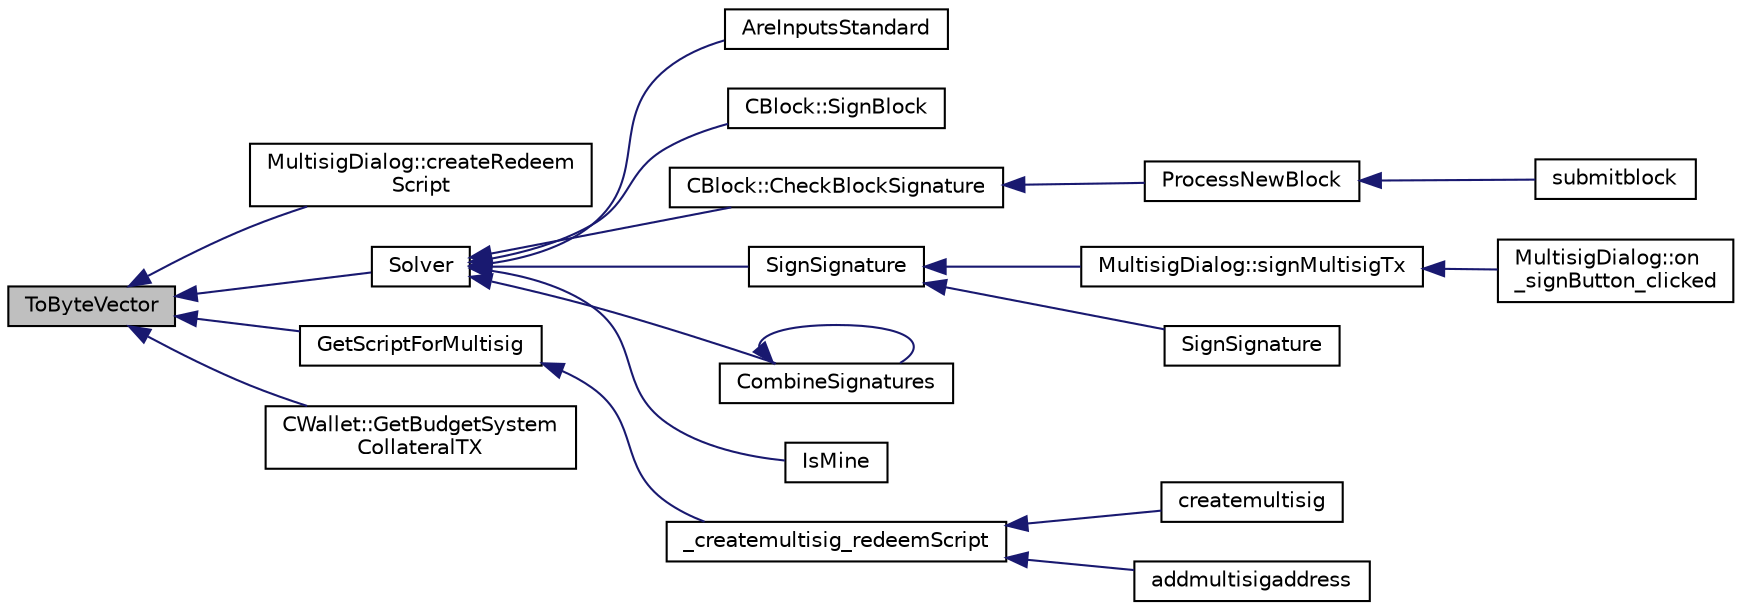 digraph "ToByteVector"
{
  edge [fontname="Helvetica",fontsize="10",labelfontname="Helvetica",labelfontsize="10"];
  node [fontname="Helvetica",fontsize="10",shape=record];
  rankdir="LR";
  Node30 [label="ToByteVector",height=0.2,width=0.4,color="black", fillcolor="grey75", style="filled", fontcolor="black"];
  Node30 -> Node31 [dir="back",color="midnightblue",fontsize="10",style="solid",fontname="Helvetica"];
  Node31 [label="MultisigDialog::createRedeem\lScript",height=0.2,width=0.4,color="black", fillcolor="white", style="filled",URL="$class_multisig_dialog.html#a855bc7e7c77ab68f0cb5f9f62f4abf90"];
  Node30 -> Node32 [dir="back",color="midnightblue",fontsize="10",style="solid",fontname="Helvetica"];
  Node32 [label="Solver",height=0.2,width=0.4,color="black", fillcolor="white", style="filled",URL="$sign_8cpp.html#a8e31b29d5a654a570c493f7aa9c3abd9",tooltip="Sign scriptPubKey with private keys stored in keystore, given transaction hash and hash type..."];
  Node32 -> Node33 [dir="back",color="midnightblue",fontsize="10",style="solid",fontname="Helvetica"];
  Node33 [label="AreInputsStandard",height=0.2,width=0.4,color="black", fillcolor="white", style="filled",URL="$main_8h.html#a791e33e18bea9861e449e6ebcfce8890",tooltip="Check transaction inputs, and make sure any pay-to-script-hash transactions are evaluating IsStandard..."];
  Node32 -> Node34 [dir="back",color="midnightblue",fontsize="10",style="solid",fontname="Helvetica"];
  Node34 [label="CBlock::SignBlock",height=0.2,width=0.4,color="black", fillcolor="white", style="filled",URL="$class_c_block.html#a9bb6e84becb89ae53a2251d28732420c"];
  Node32 -> Node35 [dir="back",color="midnightblue",fontsize="10",style="solid",fontname="Helvetica"];
  Node35 [label="CBlock::CheckBlockSignature",height=0.2,width=0.4,color="black", fillcolor="white", style="filled",URL="$class_c_block.html#a2ff0deeda85c23cde1a78365d6fc6c2c"];
  Node35 -> Node36 [dir="back",color="midnightblue",fontsize="10",style="solid",fontname="Helvetica"];
  Node36 [label="ProcessNewBlock",height=0.2,width=0.4,color="black", fillcolor="white", style="filled",URL="$main_8h.html#abb32e71aca0c6a769d419194ada13851",tooltip="Process an incoming block. "];
  Node36 -> Node37 [dir="back",color="midnightblue",fontsize="10",style="solid",fontname="Helvetica"];
  Node37 [label="submitblock",height=0.2,width=0.4,color="black", fillcolor="white", style="filled",URL="$rpcmining_8cpp.html#a6fc1aa077add8cb1c74207056616134d"];
  Node32 -> Node38 [dir="back",color="midnightblue",fontsize="10",style="solid",fontname="Helvetica"];
  Node38 [label="SignSignature",height=0.2,width=0.4,color="black", fillcolor="white", style="filled",URL="$sign_8h.html#a3b014c5c7c258e53d1e933017025beeb"];
  Node38 -> Node39 [dir="back",color="midnightblue",fontsize="10",style="solid",fontname="Helvetica"];
  Node39 [label="MultisigDialog::signMultisigTx",height=0.2,width=0.4,color="black", fillcolor="white", style="filled",URL="$class_multisig_dialog.html#accd639f522281361bdf409e88909eb98"];
  Node39 -> Node40 [dir="back",color="midnightblue",fontsize="10",style="solid",fontname="Helvetica"];
  Node40 [label="MultisigDialog::on\l_signButton_clicked",height=0.2,width=0.4,color="black", fillcolor="white", style="filled",URL="$class_multisig_dialog.html#a5fdc6c2578e0f4e2f7900a3723d223ae"];
  Node38 -> Node41 [dir="back",color="midnightblue",fontsize="10",style="solid",fontname="Helvetica"];
  Node41 [label="SignSignature",height=0.2,width=0.4,color="black", fillcolor="white", style="filled",URL="$sign_8h.html#aa6f2e97f4c070155f2fbcbe95c25c6ff"];
  Node32 -> Node42 [dir="back",color="midnightblue",fontsize="10",style="solid",fontname="Helvetica"];
  Node42 [label="CombineSignatures",height=0.2,width=0.4,color="black", fillcolor="white", style="filled",URL="$sign_8h.html#a76ecd8ba7d2e6e3f4de1b5784c5eece0",tooltip="Given two sets of signatures for scriptPubKey, possibly with OP_0 placeholders, combine them intellig..."];
  Node42 -> Node42 [dir="back",color="midnightblue",fontsize="10",style="solid",fontname="Helvetica"];
  Node32 -> Node43 [dir="back",color="midnightblue",fontsize="10",style="solid",fontname="Helvetica"];
  Node43 [label="IsMine",height=0.2,width=0.4,color="black", fillcolor="white", style="filled",URL="$wallet__ismine_8h.html#ae1531a999ac1bfa59d70cfc984f1266b"];
  Node30 -> Node44 [dir="back",color="midnightblue",fontsize="10",style="solid",fontname="Helvetica"];
  Node44 [label="GetScriptForMultisig",height=0.2,width=0.4,color="black", fillcolor="white", style="filled",URL="$standard_8h.html#a7030aee2e7c653ebc11b77dab70b09f1"];
  Node44 -> Node45 [dir="back",color="midnightblue",fontsize="10",style="solid",fontname="Helvetica"];
  Node45 [label="_createmultisig_redeemScript",height=0.2,width=0.4,color="black", fillcolor="white", style="filled",URL="$rpcwallet_8cpp.html#aa9b91e060b2d18fffb3b57a679441e68",tooltip="Used by addmultisigaddress / createmultisig: "];
  Node45 -> Node46 [dir="back",color="midnightblue",fontsize="10",style="solid",fontname="Helvetica"];
  Node46 [label="createmultisig",height=0.2,width=0.4,color="black", fillcolor="white", style="filled",URL="$rpcmisc_8cpp.html#a10f145bcadd06025abb3b065e2fa7a84"];
  Node45 -> Node47 [dir="back",color="midnightblue",fontsize="10",style="solid",fontname="Helvetica"];
  Node47 [label="addmultisigaddress",height=0.2,width=0.4,color="black", fillcolor="white", style="filled",URL="$rpcwallet_8cpp.html#a01e8a83cbd4209f10c71719383d7ca2d"];
  Node30 -> Node48 [dir="back",color="midnightblue",fontsize="10",style="solid",fontname="Helvetica"];
  Node48 [label="CWallet::GetBudgetSystem\lCollateralTX",height=0.2,width=0.4,color="black", fillcolor="white", style="filled",URL="$group___actions.html#gade832913e51777e2b25255d54ef3e583"];
}
